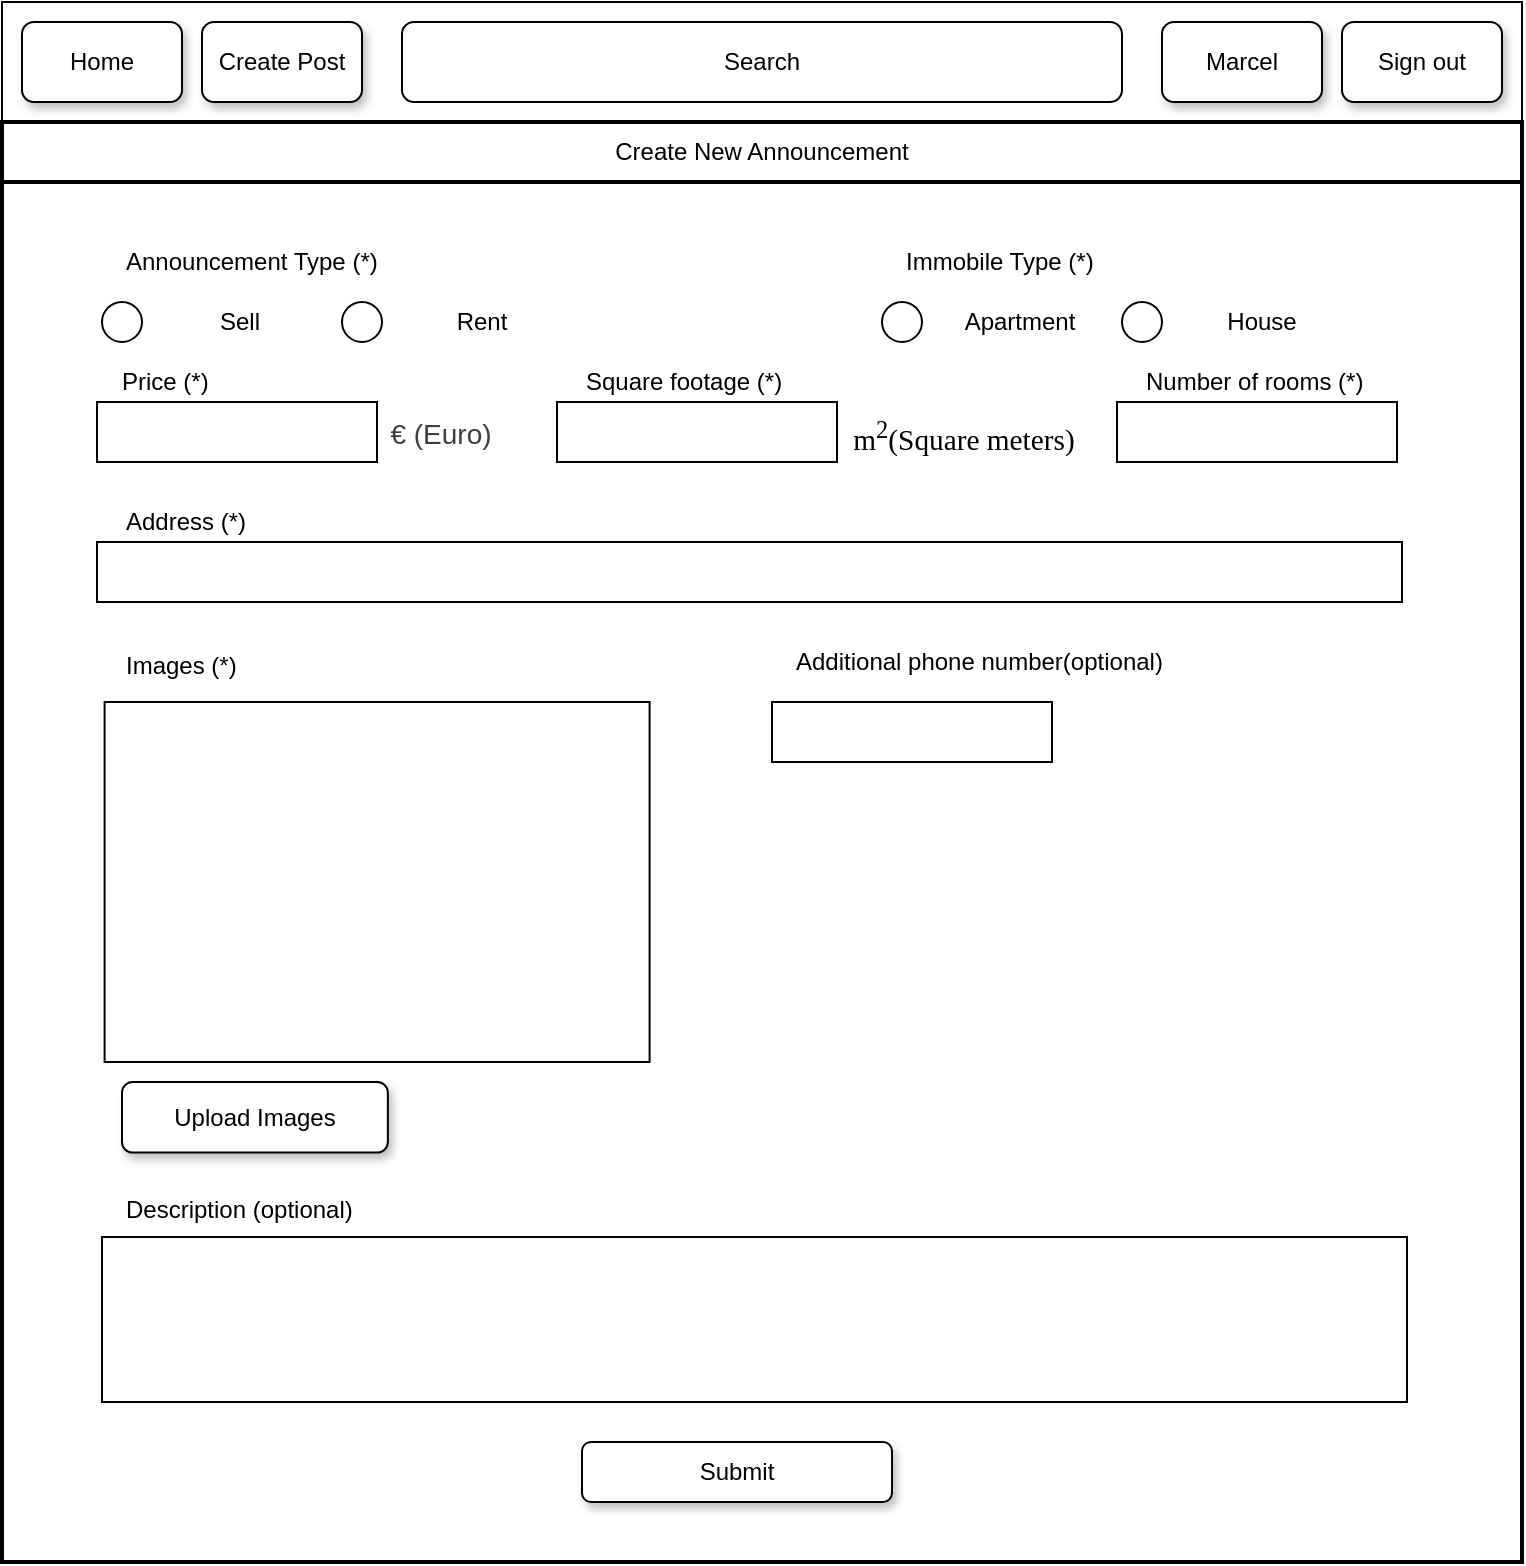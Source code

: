 <mxfile version="12.8.1" type="device"><diagram id="J0DOR1wc1JS_eraxu7rv" name="Page-1"><mxGraphModel dx="1038" dy="531" grid="1" gridSize="10" guides="1" tooltips="1" connect="1" arrows="1" fold="1" page="1" pageScale="1" pageWidth="850" pageHeight="1100" math="0" shadow="0"><root><mxCell id="0"/><mxCell id="1" parent="0"/><mxCell id="HWakDBVMPIEJkDWiIr_b-1" value="" style="rounded=0;whiteSpace=wrap;html=1;" parent="1" vertex="1"><mxGeometry x="40" y="20" width="760" height="60" as="geometry"/></mxCell><mxCell id="HWakDBVMPIEJkDWiIr_b-2" value="Sign out" style="rounded=1;whiteSpace=wrap;html=1;shadow=1;" parent="1" vertex="1"><mxGeometry x="710" y="30" width="80" height="40" as="geometry"/></mxCell><mxCell id="HWakDBVMPIEJkDWiIr_b-4" value="Search" style="rounded=1;whiteSpace=wrap;html=1;shadow=0;" parent="1" vertex="1"><mxGeometry x="240" y="30" width="360" height="40" as="geometry"/></mxCell><mxCell id="HWakDBVMPIEJkDWiIr_b-5" value="Home" style="rounded=1;whiteSpace=wrap;html=1;shadow=1;" parent="1" vertex="1"><mxGeometry x="50" y="30" width="80" height="40" as="geometry"/></mxCell><mxCell id="HWakDBVMPIEJkDWiIr_b-6" value="Marcel" style="rounded=1;whiteSpace=wrap;html=1;shadow=1;" parent="1" vertex="1"><mxGeometry x="620" y="30" width="80" height="40" as="geometry"/></mxCell><mxCell id="HWakDBVMPIEJkDWiIr_b-7" value="Create Post" style="rounded=1;whiteSpace=wrap;html=1;shadow=1;" parent="1" vertex="1"><mxGeometry x="140" y="30" width="80" height="40" as="geometry"/></mxCell><mxCell id="HWakDBVMPIEJkDWiIr_b-9" value="" style="rounded=0;whiteSpace=wrap;html=1;shadow=0;strokeWidth=2;" parent="1" vertex="1"><mxGeometry x="40" y="80" width="760" height="720" as="geometry"/></mxCell><mxCell id="HWakDBVMPIEJkDWiIr_b-10" value="Create New Announcement" style="rounded=0;whiteSpace=wrap;html=1;shadow=0;strokeWidth=2;" parent="1" vertex="1"><mxGeometry x="40" y="80" width="760" height="30" as="geometry"/></mxCell><mxCell id="HWakDBVMPIEJkDWiIr_b-27" value="Submit" style="rounded=1;whiteSpace=wrap;html=1;shadow=1;strokeWidth=1;" parent="1" vertex="1"><mxGeometry x="330" y="740" width="155" height="30" as="geometry"/></mxCell><mxCell id="YguQi0iqMR-Il0kLBVGt-15" value="" style="group" vertex="1" connectable="0" parent="1"><mxGeometry x="90" y="610" width="652.5" height="110" as="geometry"/></mxCell><mxCell id="HWakDBVMPIEJkDWiIr_b-13" value="" style="rounded=0;whiteSpace=wrap;html=1;shadow=0;strokeWidth=1;" parent="YguQi0iqMR-Il0kLBVGt-15" vertex="1"><mxGeometry y="27.5" width="652.5" height="82.5" as="geometry"/></mxCell><mxCell id="HWakDBVMPIEJkDWiIr_b-14" value="Description&amp;nbsp;(optional)" style="text;html=1;strokeColor=none;fillColor=none;align=left;verticalAlign=middle;whiteSpace=wrap;rounded=0;shadow=1;spacingLeft=10;" parent="YguQi0iqMR-Il0kLBVGt-15" vertex="1"><mxGeometry width="233.812" height="27.5" as="geometry"/></mxCell><mxCell id="YguQi0iqMR-Il0kLBVGt-16" value="" style="group;align=left;verticalAlign=top;" vertex="1" connectable="0" parent="1"><mxGeometry x="90" y="140" width="240" height="50" as="geometry"/></mxCell><mxCell id="HWakDBVMPIEJkDWiIr_b-22" value="Announcement Type (*)" style="text;html=1;strokeColor=none;fillColor=none;align=left;verticalAlign=middle;whiteSpace=wrap;rounded=0;shadow=1;spacingLeft=10;" parent="YguQi0iqMR-Il0kLBVGt-16" vertex="1"><mxGeometry width="215" height="20" as="geometry"/></mxCell><mxCell id="YguQi0iqMR-Il0kLBVGt-13" value="" style="group" vertex="1" connectable="0" parent="YguQi0iqMR-Il0kLBVGt-16"><mxGeometry y="30" width="119" height="20" as="geometry"/></mxCell><mxCell id="HWakDBVMPIEJkDWiIr_b-20" value="" style="ellipse;whiteSpace=wrap;html=1;aspect=fixed;shadow=0;strokeWidth=1;" parent="YguQi0iqMR-Il0kLBVGt-13" vertex="1"><mxGeometry width="20" height="20" as="geometry"/></mxCell><mxCell id="HWakDBVMPIEJkDWiIr_b-25" value="Sell" style="text;html=1;strokeColor=none;fillColor=none;align=center;verticalAlign=middle;whiteSpace=wrap;rounded=0;shadow=1;strokeWidth=2;" parent="YguQi0iqMR-Il0kLBVGt-13" vertex="1"><mxGeometry x="19" width="100" height="20" as="geometry"/></mxCell><mxCell id="YguQi0iqMR-Il0kLBVGt-14" value="" style="group" vertex="1" connectable="0" parent="YguQi0iqMR-Il0kLBVGt-16"><mxGeometry x="120" y="30" width="120" height="20" as="geometry"/></mxCell><mxCell id="HWakDBVMPIEJkDWiIr_b-21" value="" style="ellipse;whiteSpace=wrap;html=1;aspect=fixed;shadow=0;strokeWidth=1;" parent="YguQi0iqMR-Il0kLBVGt-14" vertex="1"><mxGeometry width="20" height="20" as="geometry"/></mxCell><mxCell id="HWakDBVMPIEJkDWiIr_b-26" value="Rent" style="text;html=1;strokeColor=none;fillColor=none;align=center;verticalAlign=middle;whiteSpace=wrap;rounded=0;shadow=1;" parent="YguQi0iqMR-Il0kLBVGt-14" vertex="1"><mxGeometry x="20" width="100" height="20" as="geometry"/></mxCell><mxCell id="YguQi0iqMR-Il0kLBVGt-18" value="" style="group;horizontal=1;verticalAlign=middle;spacingLeft=10;" vertex="1" connectable="0" parent="1"><mxGeometry x="50" y="200" width="237.5" height="50" as="geometry"/></mxCell><mxCell id="HWakDBVMPIEJkDWiIr_b-18" value="" style="rounded=0;whiteSpace=wrap;html=1;shadow=0;strokeWidth=1;" parent="YguQi0iqMR-Il0kLBVGt-18" vertex="1"><mxGeometry x="37.5" y="20" width="140" height="30" as="geometry"/></mxCell><mxCell id="HWakDBVMPIEJkDWiIr_b-19" value="Price (*)" style="text;html=1;strokeColor=none;fillColor=none;align=left;verticalAlign=middle;whiteSpace=wrap;rounded=0;shadow=1;spacingLeft=10;" parent="YguQi0iqMR-Il0kLBVGt-18" vertex="1"><mxGeometry x="37.5" width="175" height="20" as="geometry"/></mxCell><mxCell id="YguQi0iqMR-Il0kLBVGt-1" value="&lt;span style=&quot;color: rgb(60 , 64 , 67) ; font-family: &amp;#34;arial&amp;#34; , sans-serif ; font-size: 14px ; text-align: left ; background-color: rgb(255 , 255 , 255)&quot;&gt;€ (Euro)&lt;/span&gt;" style="text;html=1;strokeColor=none;fillColor=none;align=center;verticalAlign=middle;whiteSpace=wrap;rounded=0;" vertex="1" parent="YguQi0iqMR-Il0kLBVGt-18"><mxGeometry x="180.5" y="26" width="57" height="20" as="geometry"/></mxCell><mxCell id="YguQi0iqMR-Il0kLBVGt-19" value="" style="group;horizontal=1;verticalAlign=middle;spacingLeft=10;" vertex="1" connectable="0" parent="1"><mxGeometry x="280" y="200" width="300" height="50" as="geometry"/></mxCell><mxCell id="YguQi0iqMR-Il0kLBVGt-20" value="" style="rounded=0;whiteSpace=wrap;html=1;shadow=0;strokeWidth=1;" vertex="1" parent="YguQi0iqMR-Il0kLBVGt-19"><mxGeometry x="37.5" y="20" width="140" height="30" as="geometry"/></mxCell><mxCell id="YguQi0iqMR-Il0kLBVGt-21" value="Square footage (*)" style="text;html=1;strokeColor=none;fillColor=none;align=left;verticalAlign=middle;whiteSpace=wrap;rounded=0;shadow=1;spacingLeft=10;" vertex="1" parent="YguQi0iqMR-Il0kLBVGt-19"><mxGeometry x="40" width="175" height="20" as="geometry"/></mxCell><mxCell id="YguQi0iqMR-Il0kLBVGt-22" value="&lt;span style=&quot;font-size: 11.0pt ; line-height: 115% ; font-family: &amp;#34;times new roman&amp;#34; , &amp;#34;serif&amp;#34;&quot;&gt;m&lt;sup&gt;2&lt;/sup&gt;(Square meters)&lt;/span&gt;" style="text;html=1;strokeColor=none;fillColor=none;align=center;verticalAlign=middle;whiteSpace=wrap;rounded=0;" vertex="1" parent="YguQi0iqMR-Il0kLBVGt-19"><mxGeometry x="180.5" y="26" width="119.5" height="20" as="geometry"/></mxCell><mxCell id="YguQi0iqMR-Il0kLBVGt-23" value="" style="group;horizontal=1;verticalAlign=middle;spacingLeft=10;" vertex="1" connectable="0" parent="1"><mxGeometry x="560" y="200" width="237.5" height="50" as="geometry"/></mxCell><mxCell id="YguQi0iqMR-Il0kLBVGt-24" value="" style="rounded=0;whiteSpace=wrap;html=1;shadow=0;strokeWidth=1;" vertex="1" parent="YguQi0iqMR-Il0kLBVGt-23"><mxGeometry x="37.5" y="20" width="140" height="30" as="geometry"/></mxCell><mxCell id="YguQi0iqMR-Il0kLBVGt-25" value="Number of rooms (*)" style="text;html=1;strokeColor=none;fillColor=none;align=left;verticalAlign=middle;whiteSpace=wrap;rounded=0;shadow=1;spacingLeft=10;" vertex="1" parent="YguQi0iqMR-Il0kLBVGt-23"><mxGeometry x="40" width="175" height="20" as="geometry"/></mxCell><mxCell id="YguQi0iqMR-Il0kLBVGt-32" value="" style="group;horizontal=1;verticalAlign=middle;spacingLeft=10;fontStyle=0" vertex="1" connectable="0" parent="1"><mxGeometry x="50" y="270" width="690" height="50" as="geometry"/></mxCell><mxCell id="YguQi0iqMR-Il0kLBVGt-33" value="" style="rounded=0;whiteSpace=wrap;html=1;shadow=0;strokeWidth=1;fontStyle=1" vertex="1" parent="YguQi0iqMR-Il0kLBVGt-32"><mxGeometry x="37.5" y="20" width="652.5" height="30" as="geometry"/></mxCell><mxCell id="YguQi0iqMR-Il0kLBVGt-34" value="Address (*)" style="text;html=1;strokeColor=none;fillColor=none;align=left;verticalAlign=middle;whiteSpace=wrap;rounded=0;shadow=1;spacingLeft=10;" vertex="1" parent="YguQi0iqMR-Il0kLBVGt-32"><mxGeometry x="40" width="175" height="20" as="geometry"/></mxCell><mxCell id="YguQi0iqMR-Il0kLBVGt-37" value="" style="group" vertex="1" connectable="0" parent="1"><mxGeometry x="425" y="340" width="215" height="60" as="geometry"/></mxCell><mxCell id="YguQi0iqMR-Il0kLBVGt-17" value="" style="group;spacingTop=10;" vertex="1" connectable="0" parent="YguQi0iqMR-Il0kLBVGt-37"><mxGeometry y="10" width="215" height="50" as="geometry"/></mxCell><mxCell id="HWakDBVMPIEJkDWiIr_b-15" value="" style="rounded=0;whiteSpace=wrap;html=1;shadow=0;strokeWidth=1;spacingTop=10;" parent="YguQi0iqMR-Il0kLBVGt-17" vertex="1"><mxGeometry y="20" width="140" height="30" as="geometry"/></mxCell><mxCell id="HWakDBVMPIEJkDWiIr_b-16" value="Additional phone number(optional)" style="text;html=1;strokeColor=none;fillColor=none;align=left;verticalAlign=middle;whiteSpace=wrap;rounded=0;shadow=1;spacingLeft=10;" parent="YguQi0iqMR-Il0kLBVGt-37" vertex="1"><mxGeometry width="215" height="20" as="geometry"/></mxCell><mxCell id="YguQi0iqMR-Il0kLBVGt-38" value="" style="group" vertex="1" connectable="0" parent="1"><mxGeometry x="90" y="340" width="292.5" height="255.29" as="geometry"/></mxCell><mxCell id="YguQi0iqMR-Il0kLBVGt-31" value="" style="group" vertex="1" connectable="0" parent="YguQi0iqMR-Il0kLBVGt-38"><mxGeometry x="20" y="30" width="272.5" height="200" as="geometry"/></mxCell><mxCell id="YguQi0iqMR-Il0kLBVGt-29" value="" style="group" vertex="1" connectable="0" parent="YguQi0iqMR-Il0kLBVGt-31"><mxGeometry x="-7.5" width="272.5" height="200" as="geometry"/></mxCell><mxCell id="YguQi0iqMR-Il0kLBVGt-27" value="" style="rounded=0;whiteSpace=wrap;html=1;align=left;" vertex="1" parent="YguQi0iqMR-Il0kLBVGt-29"><mxGeometry x="-11.2" width="272.5" height="180" as="geometry"/></mxCell><mxCell id="YguQi0iqMR-Il0kLBVGt-30" value="" style="shape=image;html=1;verticalAlign=top;verticalLabelPosition=bottom;labelBackgroundColor=#ffffff;imageAspect=0;aspect=fixed;image=https://cdn4.iconfinder.com/data/icons/ionicons/512/icon-image-128.png;align=left;" vertex="1" parent="YguQi0iqMR-Il0kLBVGt-29"><mxGeometry x="91.055" y="54.118" width="68" height="68" as="geometry"/></mxCell><mxCell id="HWakDBVMPIEJkDWiIr_b-12" value="Upload Images" style="rounded=1;whiteSpace=wrap;html=1;shadow=1;strokeWidth=1;" parent="YguQi0iqMR-Il0kLBVGt-38" vertex="1"><mxGeometry x="10" y="219.996" width="132.927" height="35.294" as="geometry"/></mxCell><mxCell id="YguQi0iqMR-Il0kLBVGt-28" value="Images (*)" style="text;html=1;strokeColor=none;fillColor=none;align=left;verticalAlign=middle;whiteSpace=wrap;rounded=0;spacingLeft=10;" vertex="1" parent="YguQi0iqMR-Il0kLBVGt-38"><mxGeometry width="106.341" height="23.529" as="geometry"/></mxCell><mxCell id="YguQi0iqMR-Il0kLBVGt-42" value="" style="group;align=left;verticalAlign=top;" vertex="1" connectable="0" parent="1"><mxGeometry x="480" y="140" width="240" height="50" as="geometry"/></mxCell><mxCell id="YguQi0iqMR-Il0kLBVGt-43" value="Immobile Type (*)" style="text;html=1;strokeColor=none;fillColor=none;align=left;verticalAlign=middle;whiteSpace=wrap;rounded=0;shadow=1;spacingLeft=10;" vertex="1" parent="YguQi0iqMR-Il0kLBVGt-42"><mxGeometry width="215" height="20" as="geometry"/></mxCell><mxCell id="YguQi0iqMR-Il0kLBVGt-44" value="" style="group" vertex="1" connectable="0" parent="YguQi0iqMR-Il0kLBVGt-42"><mxGeometry y="30" width="119" height="20" as="geometry"/></mxCell><mxCell id="YguQi0iqMR-Il0kLBVGt-45" value="" style="ellipse;whiteSpace=wrap;html=1;aspect=fixed;shadow=0;strokeWidth=1;" vertex="1" parent="YguQi0iqMR-Il0kLBVGt-44"><mxGeometry width="20" height="20" as="geometry"/></mxCell><mxCell id="YguQi0iqMR-Il0kLBVGt-46" value="Apartment" style="text;html=1;strokeColor=none;fillColor=none;align=center;verticalAlign=middle;whiteSpace=wrap;rounded=0;shadow=1;strokeWidth=2;" vertex="1" parent="YguQi0iqMR-Il0kLBVGt-44"><mxGeometry x="19" width="100" height="20" as="geometry"/></mxCell><mxCell id="YguQi0iqMR-Il0kLBVGt-48" value="" style="group" vertex="1" connectable="0" parent="YguQi0iqMR-Il0kLBVGt-42"><mxGeometry x="120" y="30" width="120" height="20" as="geometry"/></mxCell><mxCell id="YguQi0iqMR-Il0kLBVGt-49" value="" style="ellipse;whiteSpace=wrap;html=1;aspect=fixed;shadow=0;strokeWidth=1;" vertex="1" parent="YguQi0iqMR-Il0kLBVGt-48"><mxGeometry width="20" height="20" as="geometry"/></mxCell><mxCell id="YguQi0iqMR-Il0kLBVGt-50" value="House" style="text;html=1;strokeColor=none;fillColor=none;align=center;verticalAlign=middle;whiteSpace=wrap;rounded=0;shadow=1;" vertex="1" parent="YguQi0iqMR-Il0kLBVGt-48"><mxGeometry x="20" width="100" height="20" as="geometry"/></mxCell></root></mxGraphModel></diagram></mxfile>